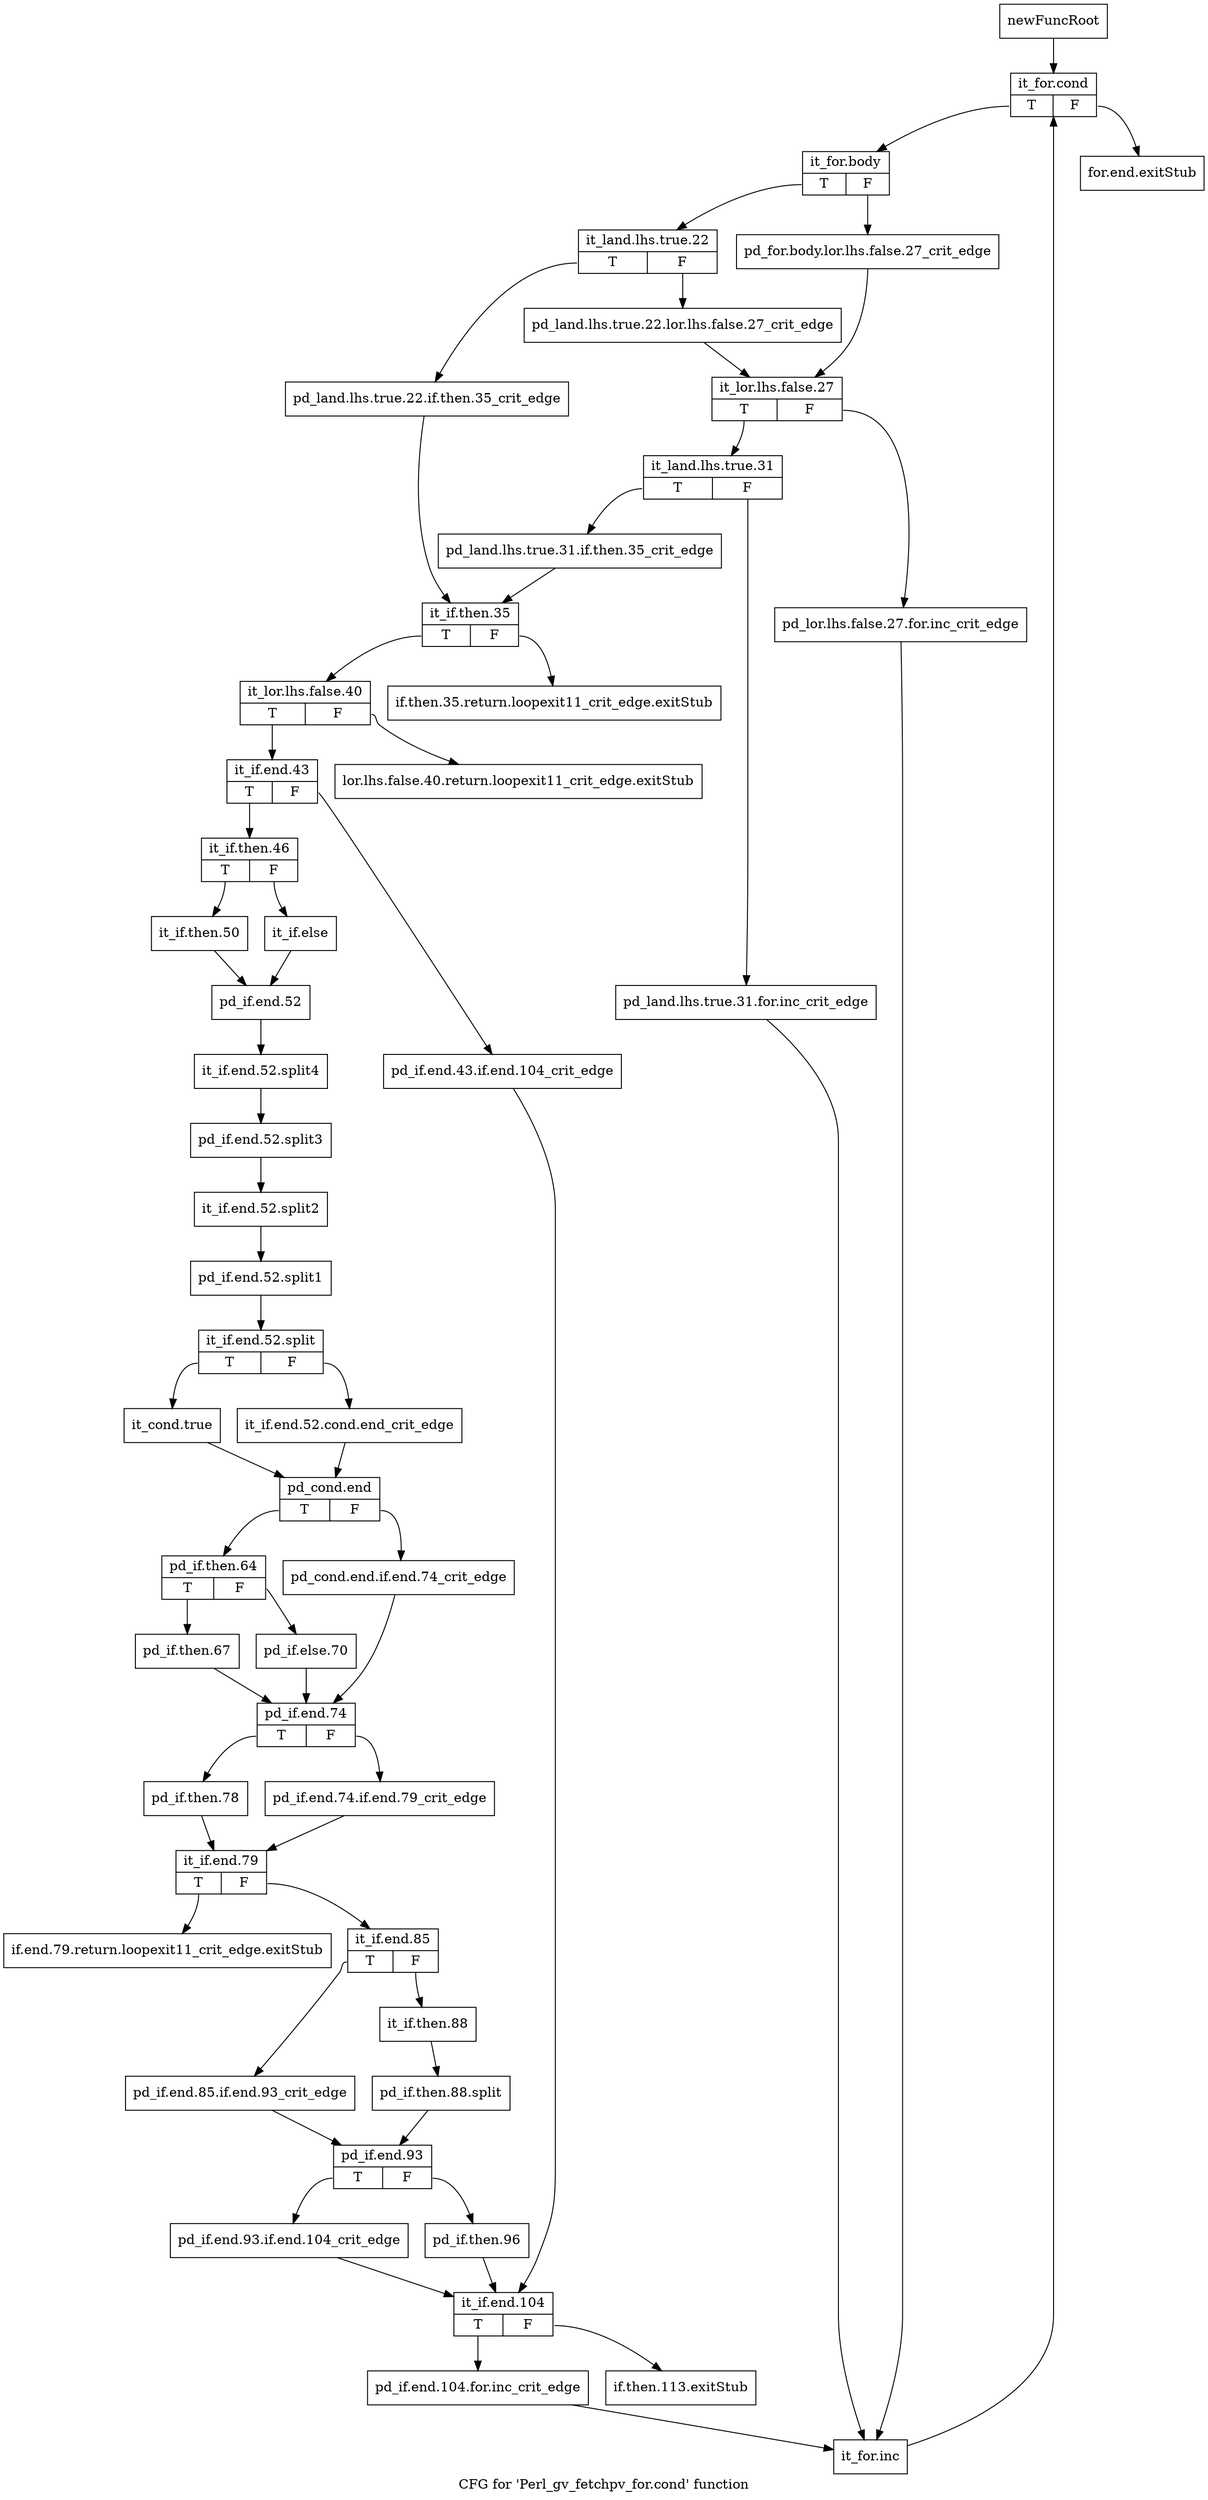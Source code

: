 digraph "CFG for 'Perl_gv_fetchpv_for.cond' function" {
	label="CFG for 'Perl_gv_fetchpv_for.cond' function";

	Node0x4b633e0 [shape=record,label="{newFuncRoot}"];
	Node0x4b633e0 -> Node0x4b68150;
	Node0x4b67fc0 [shape=record,label="{for.end.exitStub}"];
	Node0x4b68010 [shape=record,label="{if.then.35.return.loopexit11_crit_edge.exitStub}"];
	Node0x4b68060 [shape=record,label="{lor.lhs.false.40.return.loopexit11_crit_edge.exitStub}"];
	Node0x4b680b0 [shape=record,label="{if.end.79.return.loopexit11_crit_edge.exitStub}"];
	Node0x4b68100 [shape=record,label="{if.then.113.exitStub}"];
	Node0x4b68150 [shape=record,label="{it_for.cond|{<s0>T|<s1>F}}"];
	Node0x4b68150:s0 -> Node0x4b681a0;
	Node0x4b68150:s1 -> Node0x4b67fc0;
	Node0x4b681a0 [shape=record,label="{it_for.body|{<s0>T|<s1>F}}"];
	Node0x4b681a0:s0 -> Node0x4b68240;
	Node0x4b681a0:s1 -> Node0x4b681f0;
	Node0x4b681f0 [shape=record,label="{pd_for.body.lor.lhs.false.27_crit_edge}"];
	Node0x4b681f0 -> Node0x4b682e0;
	Node0x4b68240 [shape=record,label="{it_land.lhs.true.22|{<s0>T|<s1>F}}"];
	Node0x4b68240:s0 -> Node0x4b68470;
	Node0x4b68240:s1 -> Node0x4b68290;
	Node0x4b68290 [shape=record,label="{pd_land.lhs.true.22.lor.lhs.false.27_crit_edge}"];
	Node0x4b68290 -> Node0x4b682e0;
	Node0x4b682e0 [shape=record,label="{it_lor.lhs.false.27|{<s0>T|<s1>F}}"];
	Node0x4b682e0:s0 -> Node0x4b68380;
	Node0x4b682e0:s1 -> Node0x4b68330;
	Node0x4b68330 [shape=record,label="{pd_lor.lhs.false.27.for.inc_crit_edge}"];
	Node0x4b68330 -> Node0x4b68d30;
	Node0x4b68380 [shape=record,label="{it_land.lhs.true.31|{<s0>T|<s1>F}}"];
	Node0x4b68380:s0 -> Node0x4b68420;
	Node0x4b68380:s1 -> Node0x4b683d0;
	Node0x4b683d0 [shape=record,label="{pd_land.lhs.true.31.for.inc_crit_edge}"];
	Node0x4b683d0 -> Node0x4b68d30;
	Node0x4b68420 [shape=record,label="{pd_land.lhs.true.31.if.then.35_crit_edge}"];
	Node0x4b68420 -> Node0x4b684c0;
	Node0x4b68470 [shape=record,label="{pd_land.lhs.true.22.if.then.35_crit_edge}"];
	Node0x4b68470 -> Node0x4b684c0;
	Node0x4b684c0 [shape=record,label="{it_if.then.35|{<s0>T|<s1>F}}"];
	Node0x4b684c0:s0 -> Node0x4b68510;
	Node0x4b684c0:s1 -> Node0x4b68010;
	Node0x4b68510 [shape=record,label="{it_lor.lhs.false.40|{<s0>T|<s1>F}}"];
	Node0x4b68510:s0 -> Node0x4b68560;
	Node0x4b68510:s1 -> Node0x4b68060;
	Node0x4b68560 [shape=record,label="{it_if.end.43|{<s0>T|<s1>F}}"];
	Node0x4b68560:s0 -> Node0x4b68600;
	Node0x4b68560:s1 -> Node0x4b685b0;
	Node0x4b685b0 [shape=record,label="{pd_if.end.43.if.end.104_crit_edge}"];
	Node0x4b685b0 -> Node0x4b68c90;
	Node0x4b68600 [shape=record,label="{it_if.then.46|{<s0>T|<s1>F}}"];
	Node0x4b68600:s0 -> Node0x4b686a0;
	Node0x4b68600:s1 -> Node0x4b68650;
	Node0x4b68650 [shape=record,label="{it_if.else}"];
	Node0x4b68650 -> Node0x4b686f0;
	Node0x4b686a0 [shape=record,label="{it_if.then.50}"];
	Node0x4b686a0 -> Node0x4b686f0;
	Node0x4b686f0 [shape=record,label="{pd_if.end.52}"];
	Node0x4b686f0 -> Node0x655a350;
	Node0x655a350 [shape=record,label="{it_if.end.52.split4}"];
	Node0x655a350 -> Node0x655a2a0;
	Node0x655a2a0 [shape=record,label="{pd_if.end.52.split3}"];
	Node0x655a2a0 -> Node0x655acf0;
	Node0x655acf0 [shape=record,label="{it_if.end.52.split2}"];
	Node0x655acf0 -> Node0x6560640;
	Node0x6560640 [shape=record,label="{pd_if.end.52.split1}"];
	Node0x6560640 -> Node0x6560ae0;
	Node0x6560ae0 [shape=record,label="{it_if.end.52.split|{<s0>T|<s1>F}}"];
	Node0x6560ae0:s0 -> Node0x4b68790;
	Node0x6560ae0:s1 -> Node0x4b68740;
	Node0x4b68740 [shape=record,label="{it_if.end.52.cond.end_crit_edge}"];
	Node0x4b68740 -> Node0x4b687e0;
	Node0x4b68790 [shape=record,label="{it_cond.true}"];
	Node0x4b68790 -> Node0x4b687e0;
	Node0x4b687e0 [shape=record,label="{pd_cond.end|{<s0>T|<s1>F}}"];
	Node0x4b687e0:s0 -> Node0x4b68880;
	Node0x4b687e0:s1 -> Node0x4b68830;
	Node0x4b68830 [shape=record,label="{pd_cond.end.if.end.74_crit_edge}"];
	Node0x4b68830 -> Node0x4b68970;
	Node0x4b68880 [shape=record,label="{pd_if.then.64|{<s0>T|<s1>F}}"];
	Node0x4b68880:s0 -> Node0x4b68920;
	Node0x4b68880:s1 -> Node0x4b688d0;
	Node0x4b688d0 [shape=record,label="{pd_if.else.70}"];
	Node0x4b688d0 -> Node0x4b68970;
	Node0x4b68920 [shape=record,label="{pd_if.then.67}"];
	Node0x4b68920 -> Node0x4b68970;
	Node0x4b68970 [shape=record,label="{pd_if.end.74|{<s0>T|<s1>F}}"];
	Node0x4b68970:s0 -> Node0x4b68a10;
	Node0x4b68970:s1 -> Node0x4b689c0;
	Node0x4b689c0 [shape=record,label="{pd_if.end.74.if.end.79_crit_edge}"];
	Node0x4b689c0 -> Node0x4b68a60;
	Node0x4b68a10 [shape=record,label="{pd_if.then.78}"];
	Node0x4b68a10 -> Node0x4b68a60;
	Node0x4b68a60 [shape=record,label="{it_if.end.79|{<s0>T|<s1>F}}"];
	Node0x4b68a60:s0 -> Node0x4b680b0;
	Node0x4b68a60:s1 -> Node0x4b68ab0;
	Node0x4b68ab0 [shape=record,label="{it_if.end.85|{<s0>T|<s1>F}}"];
	Node0x4b68ab0:s0 -> Node0x4b68b50;
	Node0x4b68ab0:s1 -> Node0x4b68b00;
	Node0x4b68b00 [shape=record,label="{it_if.then.88}"];
	Node0x4b68b00 -> Node0x655a930;
	Node0x655a930 [shape=record,label="{pd_if.then.88.split}"];
	Node0x655a930 -> Node0x4b68ba0;
	Node0x4b68b50 [shape=record,label="{pd_if.end.85.if.end.93_crit_edge}"];
	Node0x4b68b50 -> Node0x4b68ba0;
	Node0x4b68ba0 [shape=record,label="{pd_if.end.93|{<s0>T|<s1>F}}"];
	Node0x4b68ba0:s0 -> Node0x4b68c40;
	Node0x4b68ba0:s1 -> Node0x4b68bf0;
	Node0x4b68bf0 [shape=record,label="{pd_if.then.96}"];
	Node0x4b68bf0 -> Node0x4b68c90;
	Node0x4b68c40 [shape=record,label="{pd_if.end.93.if.end.104_crit_edge}"];
	Node0x4b68c40 -> Node0x4b68c90;
	Node0x4b68c90 [shape=record,label="{it_if.end.104|{<s0>T|<s1>F}}"];
	Node0x4b68c90:s0 -> Node0x4b68ce0;
	Node0x4b68c90:s1 -> Node0x4b68100;
	Node0x4b68ce0 [shape=record,label="{pd_if.end.104.for.inc_crit_edge}"];
	Node0x4b68ce0 -> Node0x4b68d30;
	Node0x4b68d30 [shape=record,label="{it_for.inc}"];
	Node0x4b68d30 -> Node0x4b68150;
}
